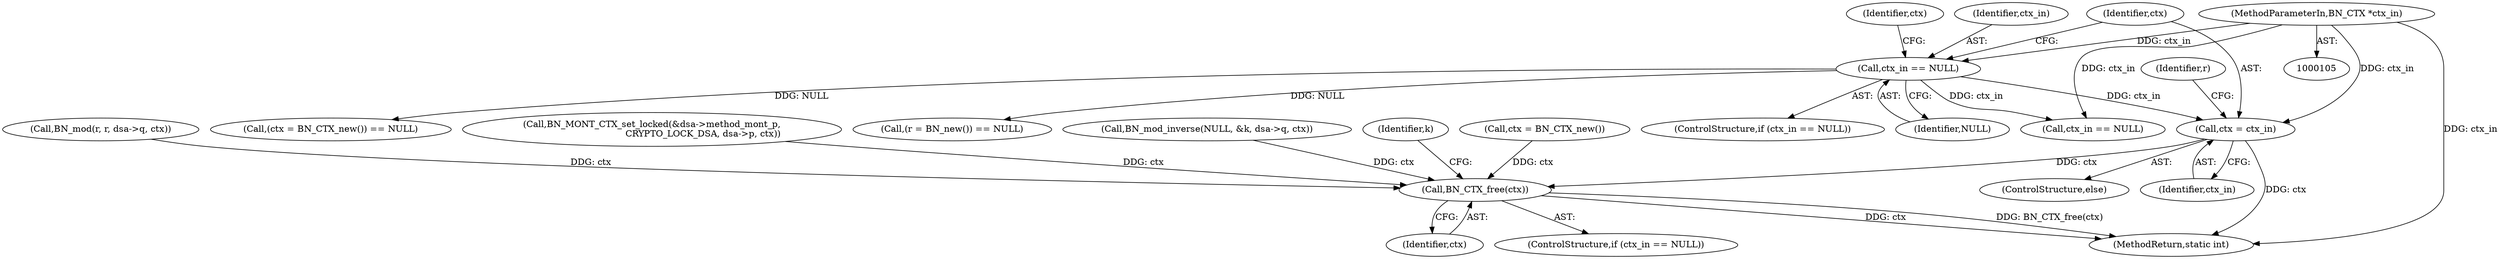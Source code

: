 digraph "0_openssl_43e6a58d4991a451daf4891ff05a48735df871ac@pointer" {
"1000176" [label="(Call,ctx = ctx_in)"];
"1000164" [label="(Call,ctx_in == NULL)"];
"1000107" [label="(MethodParameterIn,BN_CTX *ctx_in)"];
"1000400" [label="(Call,BN_CTX_free(ctx))"];
"1000166" [label="(Identifier,NULL)"];
"1000177" [label="(Identifier,ctx)"];
"1000416" [label="(MethodReturn,static int)"];
"1000175" [label="(ControlStructure,else)"];
"1000401" [label="(Identifier,ctx)"];
"1000330" [label="(Call,BN_mod(r, r, dsa->q, ctx))"];
"1000258" [label="(Call,BN_MONT_CTX_set_locked(&dsa->method_mont_p,\n                                    CRYPTO_LOCK_DSA, dsa->p, ctx))"];
"1000107" [label="(MethodParameterIn,BN_CTX *ctx_in)"];
"1000396" [label="(ControlStructure,if (ctx_in == NULL))"];
"1000163" [label="(ControlStructure,if (ctx_in == NULL))"];
"1000397" [label="(Call,ctx_in == NULL)"];
"1000171" [label="(Identifier,ctx)"];
"1000342" [label="(Call,BN_mod_inverse(NULL, &k, dsa->q, ctx))"];
"1000182" [label="(Identifier,r)"];
"1000404" [label="(Identifier,k)"];
"1000169" [label="(Call,(ctx = BN_CTX_new()) == NULL)"];
"1000170" [label="(Call,ctx = BN_CTX_new())"];
"1000176" [label="(Call,ctx = ctx_in)"];
"1000165" [label="(Identifier,ctx_in)"];
"1000178" [label="(Identifier,ctx_in)"];
"1000164" [label="(Call,ctx_in == NULL)"];
"1000180" [label="(Call,(r = BN_new()) == NULL)"];
"1000400" [label="(Call,BN_CTX_free(ctx))"];
"1000176" -> "1000175"  [label="AST: "];
"1000176" -> "1000178"  [label="CFG: "];
"1000177" -> "1000176"  [label="AST: "];
"1000178" -> "1000176"  [label="AST: "];
"1000182" -> "1000176"  [label="CFG: "];
"1000176" -> "1000416"  [label="DDG: ctx"];
"1000164" -> "1000176"  [label="DDG: ctx_in"];
"1000107" -> "1000176"  [label="DDG: ctx_in"];
"1000176" -> "1000400"  [label="DDG: ctx"];
"1000164" -> "1000163"  [label="AST: "];
"1000164" -> "1000166"  [label="CFG: "];
"1000165" -> "1000164"  [label="AST: "];
"1000166" -> "1000164"  [label="AST: "];
"1000171" -> "1000164"  [label="CFG: "];
"1000177" -> "1000164"  [label="CFG: "];
"1000107" -> "1000164"  [label="DDG: ctx_in"];
"1000164" -> "1000169"  [label="DDG: NULL"];
"1000164" -> "1000180"  [label="DDG: NULL"];
"1000164" -> "1000397"  [label="DDG: ctx_in"];
"1000107" -> "1000105"  [label="AST: "];
"1000107" -> "1000416"  [label="DDG: ctx_in"];
"1000107" -> "1000397"  [label="DDG: ctx_in"];
"1000400" -> "1000396"  [label="AST: "];
"1000400" -> "1000401"  [label="CFG: "];
"1000401" -> "1000400"  [label="AST: "];
"1000404" -> "1000400"  [label="CFG: "];
"1000400" -> "1000416"  [label="DDG: ctx"];
"1000400" -> "1000416"  [label="DDG: BN_CTX_free(ctx)"];
"1000342" -> "1000400"  [label="DDG: ctx"];
"1000330" -> "1000400"  [label="DDG: ctx"];
"1000258" -> "1000400"  [label="DDG: ctx"];
"1000170" -> "1000400"  [label="DDG: ctx"];
}
